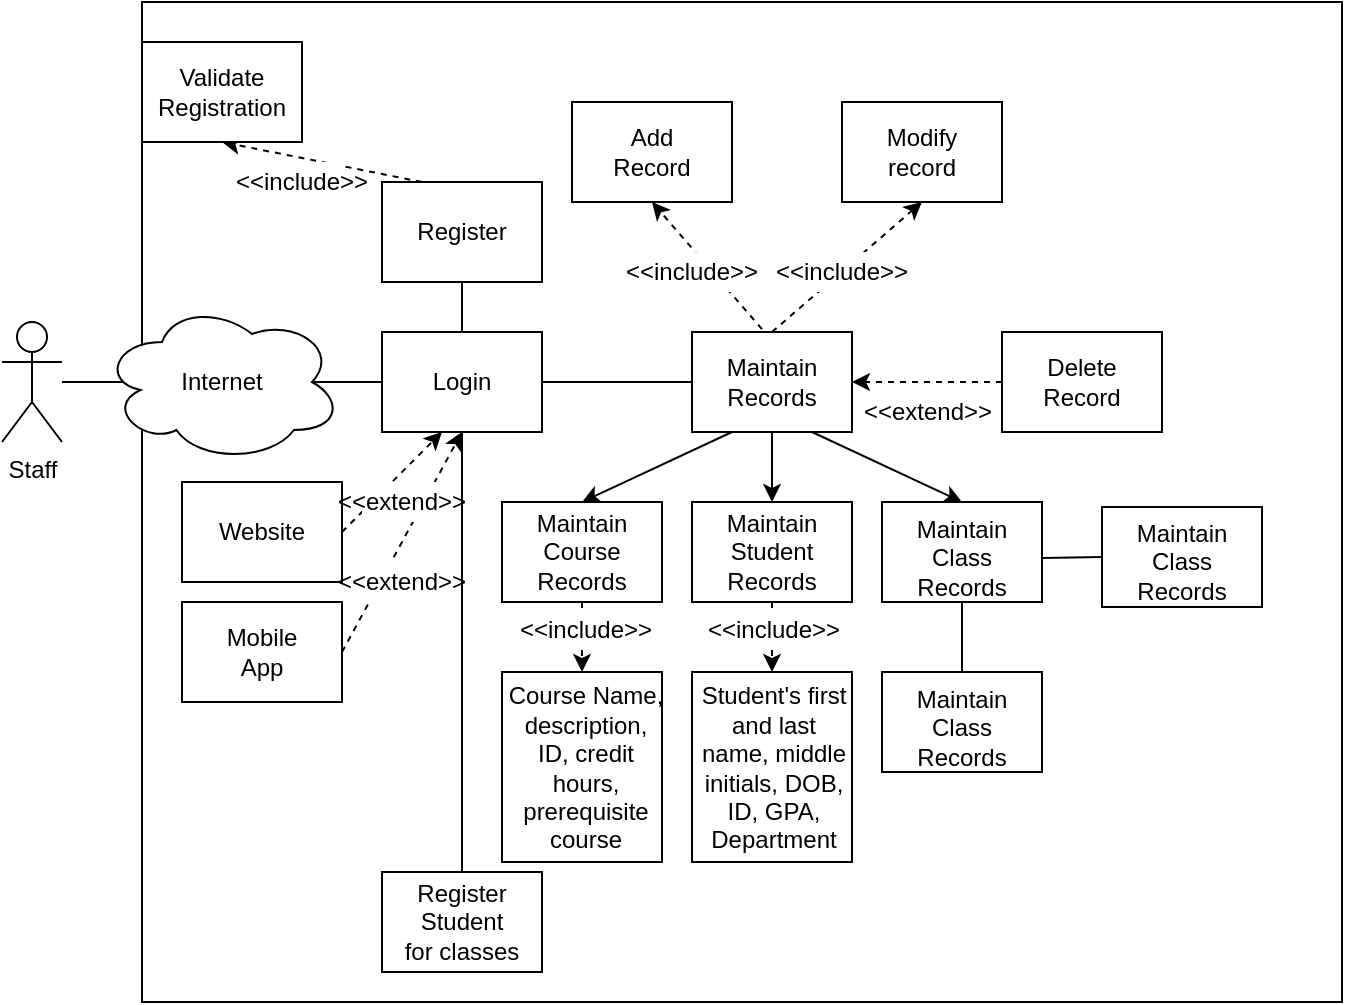 <mxfile version="14.2.3" type="github">
  <diagram id="8vs-kHtqtg8oLNfutw9K" name="Page-1">
    <mxGraphModel dx="564" dy="731" grid="1" gridSize="10" guides="1" tooltips="1" connect="1" arrows="1" fold="1" page="1" pageScale="1" pageWidth="850" pageHeight="1100" math="0" shadow="0">
      <root>
        <mxCell id="0" />
        <mxCell id="1" parent="0" />
        <mxCell id="Is64VMlIJqgsroUcS939-7" value="" style="rounded=0;whiteSpace=wrap;html=1;" vertex="1" parent="1">
          <mxGeometry x="90" y="90" width="600" height="500" as="geometry" />
        </mxCell>
        <mxCell id="Is64VMlIJqgsroUcS939-5" style="edgeStyle=orthogonalEdgeStyle;rounded=0;orthogonalLoop=1;jettySize=auto;html=1;entryX=0.875;entryY=0.5;entryDx=0;entryDy=0;entryPerimeter=0;" edge="1" parent="1" source="Is64VMlIJqgsroUcS939-1" target="Is64VMlIJqgsroUcS939-3">
          <mxGeometry relative="1" as="geometry" />
        </mxCell>
        <mxCell id="Is64VMlIJqgsroUcS939-1" value="Staff" style="shape=umlActor;verticalLabelPosition=bottom;verticalAlign=top;html=1;outlineConnect=0;" vertex="1" parent="1">
          <mxGeometry x="20" y="250" width="30" height="60" as="geometry" />
        </mxCell>
        <mxCell id="Is64VMlIJqgsroUcS939-3" value="" style="ellipse;shape=cloud;whiteSpace=wrap;html=1;" vertex="1" parent="1">
          <mxGeometry x="70" y="240" width="120" height="80" as="geometry" />
        </mxCell>
        <mxCell id="Is64VMlIJqgsroUcS939-6" value="Internet" style="text;html=1;strokeColor=none;fillColor=none;align=center;verticalAlign=middle;whiteSpace=wrap;rounded=0;" vertex="1" parent="1">
          <mxGeometry x="110" y="270" width="40" height="20" as="geometry" />
        </mxCell>
        <mxCell id="Is64VMlIJqgsroUcS939-49" style="edgeStyle=orthogonalEdgeStyle;rounded=0;orthogonalLoop=1;jettySize=auto;html=1;entryX=0;entryY=0.5;entryDx=0;entryDy=0;" edge="1" parent="1" source="Is64VMlIJqgsroUcS939-10" target="Is64VMlIJqgsroUcS939-34">
          <mxGeometry relative="1" as="geometry" />
        </mxCell>
        <mxCell id="Is64VMlIJqgsroUcS939-10" value="" style="rounded=0;whiteSpace=wrap;html=1;" vertex="1" parent="1">
          <mxGeometry x="210" y="255" width="80" height="50" as="geometry" />
        </mxCell>
        <mxCell id="Is64VMlIJqgsroUcS939-11" value="Login" style="text;html=1;strokeColor=none;fillColor=none;align=center;verticalAlign=middle;whiteSpace=wrap;rounded=0;" vertex="1" parent="1">
          <mxGeometry x="230" y="270" width="40" height="20" as="geometry" />
        </mxCell>
        <mxCell id="Is64VMlIJqgsroUcS939-12" value="" style="rounded=0;whiteSpace=wrap;html=1;" vertex="1" parent="1">
          <mxGeometry x="210" y="180" width="80" height="50" as="geometry" />
        </mxCell>
        <mxCell id="Is64VMlIJqgsroUcS939-13" value="Register" style="text;html=1;strokeColor=none;fillColor=none;align=center;verticalAlign=middle;whiteSpace=wrap;rounded=0;" vertex="1" parent="1">
          <mxGeometry x="230" y="195" width="40" height="20" as="geometry" />
        </mxCell>
        <mxCell id="Is64VMlIJqgsroUcS939-14" value="" style="rounded=0;whiteSpace=wrap;html=1;" vertex="1" parent="1">
          <mxGeometry x="110" y="330" width="80" height="50" as="geometry" />
        </mxCell>
        <mxCell id="Is64VMlIJqgsroUcS939-15" value="Website" style="text;html=1;strokeColor=none;fillColor=none;align=center;verticalAlign=middle;whiteSpace=wrap;rounded=0;" vertex="1" parent="1">
          <mxGeometry x="130" y="345" width="40" height="20" as="geometry" />
        </mxCell>
        <mxCell id="Is64VMlIJqgsroUcS939-16" value="" style="rounded=0;whiteSpace=wrap;html=1;" vertex="1" parent="1">
          <mxGeometry x="110" y="390" width="80" height="50" as="geometry" />
        </mxCell>
        <mxCell id="Is64VMlIJqgsroUcS939-17" value="Mobile App" style="text;html=1;strokeColor=none;fillColor=none;align=center;verticalAlign=middle;whiteSpace=wrap;rounded=0;" vertex="1" parent="1">
          <mxGeometry x="130" y="405" width="40" height="20" as="geometry" />
        </mxCell>
        <mxCell id="Is64VMlIJqgsroUcS939-18" value="" style="endArrow=none;html=1;exitX=0.875;exitY=0.5;exitDx=0;exitDy=0;exitPerimeter=0;" edge="1" parent="1" source="Is64VMlIJqgsroUcS939-3">
          <mxGeometry width="50" height="50" relative="1" as="geometry">
            <mxPoint x="170" y="280" as="sourcePoint" />
            <mxPoint x="210" y="280" as="targetPoint" />
          </mxGeometry>
        </mxCell>
        <mxCell id="Is64VMlIJqgsroUcS939-19" value="" style="endArrow=classic;html=1;dashed=1;" edge="1" parent="1">
          <mxGeometry width="50" height="50" relative="1" as="geometry">
            <mxPoint x="190" y="355" as="sourcePoint" />
            <mxPoint x="240" y="305" as="targetPoint" />
          </mxGeometry>
        </mxCell>
        <mxCell id="Is64VMlIJqgsroUcS939-20" value="" style="endArrow=classic;html=1;entryX=0.5;entryY=1;entryDx=0;entryDy=0;dashed=1;" edge="1" parent="1" target="Is64VMlIJqgsroUcS939-10">
          <mxGeometry width="50" height="50" relative="1" as="geometry">
            <mxPoint x="190" y="415" as="sourcePoint" />
            <mxPoint x="240" y="365" as="targetPoint" />
          </mxGeometry>
        </mxCell>
        <mxCell id="Is64VMlIJqgsroUcS939-21" value="" style="endArrow=none;html=1;entryX=0.5;entryY=1;entryDx=0;entryDy=0;" edge="1" parent="1" target="Is64VMlIJqgsroUcS939-12">
          <mxGeometry width="50" height="50" relative="1" as="geometry">
            <mxPoint x="250" y="255" as="sourcePoint" />
            <mxPoint x="300" y="205" as="targetPoint" />
          </mxGeometry>
        </mxCell>
        <mxCell id="Is64VMlIJqgsroUcS939-22" value="&amp;lt;&amp;lt;extend&amp;gt;&amp;gt;" style="text;html=1;strokeColor=none;align=center;verticalAlign=middle;whiteSpace=wrap;rounded=0;fillColor=#ffffff;" vertex="1" parent="1">
          <mxGeometry x="200" y="330" width="40" height="20" as="geometry" />
        </mxCell>
        <mxCell id="Is64VMlIJqgsroUcS939-23" value="&amp;lt;&amp;lt;extend&amp;gt;&amp;gt;" style="text;html=1;strokeColor=none;align=center;verticalAlign=middle;whiteSpace=wrap;rounded=0;fillColor=#ffffff;" vertex="1" parent="1">
          <mxGeometry x="200" y="370" width="40" height="20" as="geometry" />
        </mxCell>
        <mxCell id="Is64VMlIJqgsroUcS939-24" value="" style="endArrow=classic;html=1;entryX=0.5;entryY=1;entryDx=0;entryDy=0;dashed=1;" edge="1" parent="1" target="Is64VMlIJqgsroUcS939-25">
          <mxGeometry width="50" height="50" relative="1" as="geometry">
            <mxPoint x="230" y="180" as="sourcePoint" />
            <mxPoint x="250" y="160" as="targetPoint" />
          </mxGeometry>
        </mxCell>
        <mxCell id="Is64VMlIJqgsroUcS939-25" value="" style="rounded=0;whiteSpace=wrap;html=1;" vertex="1" parent="1">
          <mxGeometry x="90" y="110" width="80" height="50" as="geometry" />
        </mxCell>
        <mxCell id="Is64VMlIJqgsroUcS939-26" value="Validate Registration" style="text;html=1;strokeColor=none;fillColor=none;align=center;verticalAlign=middle;whiteSpace=wrap;rounded=0;" vertex="1" parent="1">
          <mxGeometry x="110" y="125" width="40" height="20" as="geometry" />
        </mxCell>
        <mxCell id="Is64VMlIJqgsroUcS939-27" value="&amp;lt;&amp;lt;include&amp;gt;&amp;gt;" style="text;html=1;strokeColor=none;align=center;verticalAlign=middle;whiteSpace=wrap;rounded=0;fillColor=#ffffff;" vertex="1" parent="1">
          <mxGeometry x="150" y="170" width="40" height="20" as="geometry" />
        </mxCell>
        <mxCell id="Is64VMlIJqgsroUcS939-33" value="" style="rounded=0;whiteSpace=wrap;html=1;" vertex="1" parent="1">
          <mxGeometry x="365" y="255" width="80" height="50" as="geometry" />
        </mxCell>
        <mxCell id="Is64VMlIJqgsroUcS939-34" value="Maintain Records" style="text;html=1;strokeColor=none;fillColor=none;align=center;verticalAlign=middle;whiteSpace=wrap;rounded=0;" vertex="1" parent="1">
          <mxGeometry x="385" y="270" width="40" height="20" as="geometry" />
        </mxCell>
        <mxCell id="Is64VMlIJqgsroUcS939-37" value="" style="rounded=0;whiteSpace=wrap;html=1;" vertex="1" parent="1">
          <mxGeometry x="305" y="140" width="80" height="50" as="geometry" />
        </mxCell>
        <mxCell id="Is64VMlIJqgsroUcS939-38" value="Add Record" style="text;html=1;strokeColor=none;fillColor=none;align=center;verticalAlign=middle;whiteSpace=wrap;rounded=0;" vertex="1" parent="1">
          <mxGeometry x="325" y="155" width="40" height="20" as="geometry" />
        </mxCell>
        <mxCell id="Is64VMlIJqgsroUcS939-39" value="" style="rounded=0;whiteSpace=wrap;html=1;" vertex="1" parent="1">
          <mxGeometry x="440" y="140" width="80" height="50" as="geometry" />
        </mxCell>
        <mxCell id="Is64VMlIJqgsroUcS939-40" value="Modify record" style="text;html=1;strokeColor=none;fillColor=none;align=center;verticalAlign=middle;whiteSpace=wrap;rounded=0;" vertex="1" parent="1">
          <mxGeometry x="460" y="155" width="40" height="20" as="geometry" />
        </mxCell>
        <mxCell id="Is64VMlIJqgsroUcS939-41" value="" style="rounded=0;whiteSpace=wrap;html=1;" vertex="1" parent="1">
          <mxGeometry x="520" y="255" width="80" height="50" as="geometry" />
        </mxCell>
        <mxCell id="Is64VMlIJqgsroUcS939-42" value="Delete Record" style="text;html=1;strokeColor=none;fillColor=none;align=center;verticalAlign=middle;whiteSpace=wrap;rounded=0;" vertex="1" parent="1">
          <mxGeometry x="540" y="270" width="40" height="20" as="geometry" />
        </mxCell>
        <mxCell id="Is64VMlIJqgsroUcS939-43" value="" style="rounded=0;whiteSpace=wrap;html=1;" vertex="1" parent="1">
          <mxGeometry x="460" y="340" width="80" height="50" as="geometry" />
        </mxCell>
        <mxCell id="Is64VMlIJqgsroUcS939-44" value="Maintain Class Records" style="text;html=1;strokeColor=none;fillColor=none;align=center;verticalAlign=middle;whiteSpace=wrap;rounded=0;" vertex="1" parent="1">
          <mxGeometry x="480" y="360" width="40" height="15" as="geometry" />
        </mxCell>
        <mxCell id="Is64VMlIJqgsroUcS939-45" value="" style="rounded=0;whiteSpace=wrap;html=1;" vertex="1" parent="1">
          <mxGeometry x="365" y="340" width="80" height="50" as="geometry" />
        </mxCell>
        <mxCell id="Is64VMlIJqgsroUcS939-46" value="Maintain Student Records" style="text;html=1;strokeColor=none;fillColor=none;align=center;verticalAlign=middle;whiteSpace=wrap;rounded=0;" vertex="1" parent="1">
          <mxGeometry x="385" y="355" width="40" height="20" as="geometry" />
        </mxCell>
        <mxCell id="Is64VMlIJqgsroUcS939-47" value="" style="rounded=0;whiteSpace=wrap;html=1;" vertex="1" parent="1">
          <mxGeometry x="270" y="340" width="80" height="50" as="geometry" />
        </mxCell>
        <mxCell id="Is64VMlIJqgsroUcS939-48" value="Maintain Course Records" style="text;html=1;strokeColor=none;fillColor=none;align=center;verticalAlign=middle;whiteSpace=wrap;rounded=0;" vertex="1" parent="1">
          <mxGeometry x="290" y="355" width="40" height="20" as="geometry" />
        </mxCell>
        <mxCell id="Is64VMlIJqgsroUcS939-51" value="" style="endArrow=classic;html=1;dashed=1;entryX=1;entryY=0.5;entryDx=0;entryDy=0;exitX=0;exitY=0.5;exitDx=0;exitDy=0;" edge="1" parent="1" source="Is64VMlIJqgsroUcS939-41" target="Is64VMlIJqgsroUcS939-33">
          <mxGeometry width="50" height="50" relative="1" as="geometry">
            <mxPoint x="480" y="280" as="sourcePoint" />
            <mxPoint x="530" y="230" as="targetPoint" />
          </mxGeometry>
        </mxCell>
        <mxCell id="Is64VMlIJqgsroUcS939-52" value="" style="endArrow=classic;html=1;dashed=1;entryX=0.5;entryY=1;entryDx=0;entryDy=0;exitX=0;exitY=0.5;exitDx=0;exitDy=0;" edge="1" parent="1" target="Is64VMlIJqgsroUcS939-37">
          <mxGeometry width="50" height="50" relative="1" as="geometry">
            <mxPoint x="400" y="253.57" as="sourcePoint" />
            <mxPoint x="325" y="253.57" as="targetPoint" />
          </mxGeometry>
        </mxCell>
        <mxCell id="Is64VMlIJqgsroUcS939-53" value="" style="endArrow=classic;html=1;dashed=1;entryX=0.5;entryY=1;entryDx=0;entryDy=0;exitX=0.5;exitY=0;exitDx=0;exitDy=0;" edge="1" parent="1" source="Is64VMlIJqgsroUcS939-33" target="Is64VMlIJqgsroUcS939-39">
          <mxGeometry width="50" height="50" relative="1" as="geometry">
            <mxPoint x="425" y="240" as="sourcePoint" />
            <mxPoint x="350" y="240" as="targetPoint" />
          </mxGeometry>
        </mxCell>
        <mxCell id="Is64VMlIJqgsroUcS939-54" value="&amp;lt;&amp;lt;include&amp;gt;&amp;gt;" style="text;html=1;strokeColor=none;align=center;verticalAlign=middle;whiteSpace=wrap;rounded=0;fillColor=#ffffff;" vertex="1" parent="1">
          <mxGeometry x="345" y="215" width="40" height="20" as="geometry" />
        </mxCell>
        <mxCell id="Is64VMlIJqgsroUcS939-55" value="&amp;lt;&amp;lt;include&amp;gt;&amp;gt;" style="text;html=1;strokeColor=none;align=center;verticalAlign=middle;whiteSpace=wrap;rounded=0;fillColor=#ffffff;" vertex="1" parent="1">
          <mxGeometry x="420" y="215" width="40" height="20" as="geometry" />
        </mxCell>
        <mxCell id="Is64VMlIJqgsroUcS939-56" value="&amp;lt;&amp;lt;extend&amp;gt;&amp;gt;" style="text;html=1;strokeColor=none;align=center;verticalAlign=middle;whiteSpace=wrap;rounded=0;fillColor=#ffffff;" vertex="1" parent="1">
          <mxGeometry x="463" y="285" width="40" height="20" as="geometry" />
        </mxCell>
        <mxCell id="Is64VMlIJqgsroUcS939-58" value="" style="endArrow=classic;html=1;exitX=0.25;exitY=1;exitDx=0;exitDy=0;entryX=0.5;entryY=0;entryDx=0;entryDy=0;" edge="1" parent="1" source="Is64VMlIJqgsroUcS939-33" target="Is64VMlIJqgsroUcS939-47">
          <mxGeometry width="50" height="50" relative="1" as="geometry">
            <mxPoint x="270" y="350" as="sourcePoint" />
            <mxPoint x="320" y="300" as="targetPoint" />
          </mxGeometry>
        </mxCell>
        <mxCell id="Is64VMlIJqgsroUcS939-59" value="" style="endArrow=classic;html=1;exitX=0.5;exitY=1;exitDx=0;exitDy=0;entryX=0.5;entryY=0;entryDx=0;entryDy=0;" edge="1" parent="1" source="Is64VMlIJqgsroUcS939-33" target="Is64VMlIJqgsroUcS939-45">
          <mxGeometry width="50" height="50" relative="1" as="geometry">
            <mxPoint x="395" y="315" as="sourcePoint" />
            <mxPoint x="320" y="350" as="targetPoint" />
          </mxGeometry>
        </mxCell>
        <mxCell id="Is64VMlIJqgsroUcS939-60" value="" style="endArrow=classic;html=1;exitX=0.75;exitY=1;exitDx=0;exitDy=0;entryX=0.5;entryY=0;entryDx=0;entryDy=0;" edge="1" parent="1" source="Is64VMlIJqgsroUcS939-33" target="Is64VMlIJqgsroUcS939-43">
          <mxGeometry width="50" height="50" relative="1" as="geometry">
            <mxPoint x="405" y="325" as="sourcePoint" />
            <mxPoint x="330" y="360" as="targetPoint" />
          </mxGeometry>
        </mxCell>
        <mxCell id="Is64VMlIJqgsroUcS939-61" value="" style="endArrow=none;html=1;entryX=0.5;entryY=1;entryDx=0;entryDy=0;exitX=0.5;exitY=0;exitDx=0;exitDy=0;" edge="1" parent="1" source="Is64VMlIJqgsroUcS939-62" target="Is64VMlIJqgsroUcS939-10">
          <mxGeometry width="50" height="50" relative="1" as="geometry">
            <mxPoint x="270" y="350" as="sourcePoint" />
            <mxPoint x="320" y="300" as="targetPoint" />
          </mxGeometry>
        </mxCell>
        <mxCell id="Is64VMlIJqgsroUcS939-62" value="" style="rounded=0;whiteSpace=wrap;html=1;" vertex="1" parent="1">
          <mxGeometry x="210" y="525" width="80" height="50" as="geometry" />
        </mxCell>
        <mxCell id="Is64VMlIJqgsroUcS939-63" value="Register Student for classes" style="text;html=1;strokeColor=none;fillColor=none;align=center;verticalAlign=middle;whiteSpace=wrap;rounded=0;" vertex="1" parent="1">
          <mxGeometry x="220" y="540" width="60" height="20" as="geometry" />
        </mxCell>
        <mxCell id="Is64VMlIJqgsroUcS939-67" value="" style="rounded=0;whiteSpace=wrap;html=1;" vertex="1" parent="1">
          <mxGeometry x="270" y="425" width="80" height="95" as="geometry" />
        </mxCell>
        <mxCell id="Is64VMlIJqgsroUcS939-66" value="Course Name, description, ID, credit hours, prerequisite course" style="text;html=1;strokeColor=none;fillColor=none;align=center;verticalAlign=middle;whiteSpace=wrap;rounded=0;" vertex="1" parent="1">
          <mxGeometry x="272" y="462.5" width="80" height="20" as="geometry" />
        </mxCell>
        <mxCell id="Is64VMlIJqgsroUcS939-69" value="" style="endArrow=classic;html=1;exitX=0.5;exitY=1;exitDx=0;exitDy=0;entryX=0.5;entryY=0;entryDx=0;entryDy=0;dashed=1;" edge="1" parent="1" source="Is64VMlIJqgsroUcS939-47" target="Is64VMlIJqgsroUcS939-67">
          <mxGeometry width="50" height="50" relative="1" as="geometry">
            <mxPoint x="230" y="430" as="sourcePoint" />
            <mxPoint x="280" y="380" as="targetPoint" />
          </mxGeometry>
        </mxCell>
        <mxCell id="Is64VMlIJqgsroUcS939-70" value="" style="rounded=0;whiteSpace=wrap;html=1;" vertex="1" parent="1">
          <mxGeometry x="365" y="425" width="80" height="95" as="geometry" />
        </mxCell>
        <mxCell id="Is64VMlIJqgsroUcS939-71" value="Student&#39;s first and last name, middle initials, DOB, ID, GPA, Department" style="text;html=1;strokeColor=none;fillColor=none;align=center;verticalAlign=middle;whiteSpace=wrap;rounded=0;" vertex="1" parent="1">
          <mxGeometry x="366" y="462.5" width="80" height="20" as="geometry" />
        </mxCell>
        <mxCell id="Is64VMlIJqgsroUcS939-72" value="" style="endArrow=classic;html=1;exitX=0.5;exitY=1;exitDx=0;exitDy=0;entryX=0.5;entryY=0;entryDx=0;entryDy=0;dashed=1;" edge="1" parent="1" target="Is64VMlIJqgsroUcS939-70">
          <mxGeometry width="50" height="50" relative="1" as="geometry">
            <mxPoint x="405" y="390" as="sourcePoint" />
            <mxPoint x="375" y="380" as="targetPoint" />
          </mxGeometry>
        </mxCell>
        <mxCell id="Is64VMlIJqgsroUcS939-77" value="&amp;lt;&amp;lt;include&amp;gt;&amp;gt;" style="text;html=1;strokeColor=none;align=center;verticalAlign=middle;whiteSpace=wrap;rounded=0;fillColor=#ffffff;" vertex="1" parent="1">
          <mxGeometry x="292" y="394" width="40" height="20" as="geometry" />
        </mxCell>
        <mxCell id="Is64VMlIJqgsroUcS939-79" value="&amp;lt;&amp;lt;include&amp;gt;&amp;gt;" style="text;html=1;strokeColor=none;align=center;verticalAlign=middle;whiteSpace=wrap;rounded=0;fillColor=#ffffff;" vertex="1" parent="1">
          <mxGeometry x="386" y="394" width="40" height="20" as="geometry" />
        </mxCell>
        <mxCell id="Is64VMlIJqgsroUcS939-80" value="" style="rounded=0;whiteSpace=wrap;html=1;" vertex="1" parent="1">
          <mxGeometry x="460" y="425" width="80" height="50" as="geometry" />
        </mxCell>
        <mxCell id="Is64VMlIJqgsroUcS939-81" value="Maintain Class Records" style="text;html=1;strokeColor=none;fillColor=none;align=center;verticalAlign=middle;whiteSpace=wrap;rounded=0;" vertex="1" parent="1">
          <mxGeometry x="480" y="445" width="40" height="15" as="geometry" />
        </mxCell>
        <mxCell id="Is64VMlIJqgsroUcS939-82" value="" style="rounded=0;whiteSpace=wrap;html=1;" vertex="1" parent="1">
          <mxGeometry x="570" y="342.5" width="80" height="50" as="geometry" />
        </mxCell>
        <mxCell id="Is64VMlIJqgsroUcS939-83" value="Maintain Class Records" style="text;html=1;strokeColor=none;fillColor=none;align=center;verticalAlign=middle;whiteSpace=wrap;rounded=0;" vertex="1" parent="1">
          <mxGeometry x="590" y="362.5" width="40" height="15" as="geometry" />
        </mxCell>
        <mxCell id="Is64VMlIJqgsroUcS939-85" value="" style="endArrow=none;html=1;entryX=0;entryY=0.5;entryDx=0;entryDy=0;" edge="1" parent="1" target="Is64VMlIJqgsroUcS939-82">
          <mxGeometry width="50" height="50" relative="1" as="geometry">
            <mxPoint x="540" y="368" as="sourcePoint" />
            <mxPoint x="590" y="320" as="targetPoint" />
          </mxGeometry>
        </mxCell>
        <mxCell id="Is64VMlIJqgsroUcS939-86" value="" style="endArrow=none;html=1;entryX=0.5;entryY=0;entryDx=0;entryDy=0;exitX=0.5;exitY=1;exitDx=0;exitDy=0;" edge="1" parent="1" source="Is64VMlIJqgsroUcS939-43" target="Is64VMlIJqgsroUcS939-80">
          <mxGeometry width="50" height="50" relative="1" as="geometry">
            <mxPoint x="550" y="378" as="sourcePoint" />
            <mxPoint x="580" y="377.5" as="targetPoint" />
          </mxGeometry>
        </mxCell>
      </root>
    </mxGraphModel>
  </diagram>
</mxfile>
